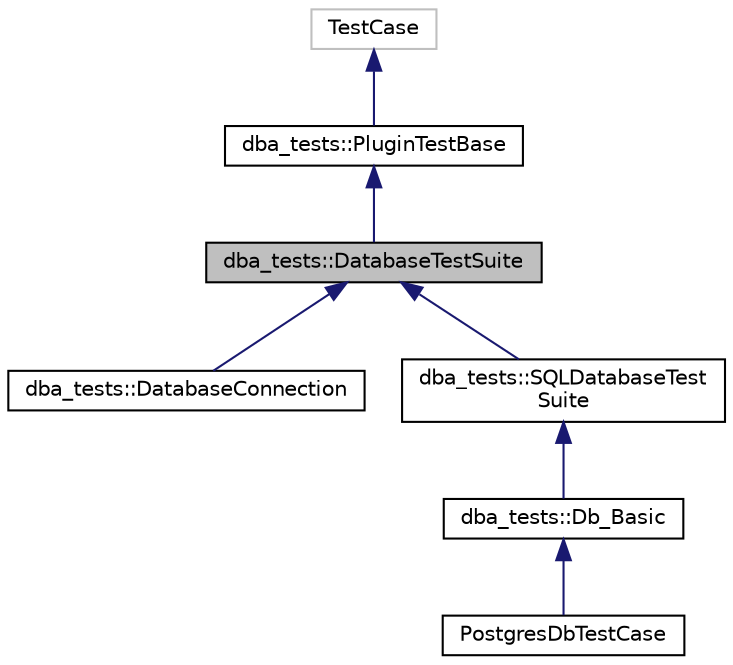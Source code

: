 digraph "dba_tests::DatabaseTestSuite"
{
  edge [fontname="Helvetica",fontsize="10",labelfontname="Helvetica",labelfontsize="10"];
  node [fontname="Helvetica",fontsize="10",shape=record];
  Node1 [label="dba_tests::DatabaseTestSuite",height=0.2,width=0.4,color="black", fillcolor="grey75", style="filled" fontcolor="black"];
  Node2 -> Node1 [dir="back",color="midnightblue",fontsize="10",style="solid",fontname="Helvetica"];
  Node2 [label="dba_tests::PluginTestBase",height=0.2,width=0.4,color="black", fillcolor="white", style="filled",URL="$classdba__tests_1_1_plugin_test_base.html"];
  Node3 -> Node2 [dir="back",color="midnightblue",fontsize="10",style="solid",fontname="Helvetica"];
  Node3 [label="TestCase",height=0.2,width=0.4,color="grey75", fillcolor="white", style="filled"];
  Node1 -> Node4 [dir="back",color="midnightblue",fontsize="10",style="solid",fontname="Helvetica"];
  Node4 [label="dba_tests::DatabaseConnection",height=0.2,width=0.4,color="black", fillcolor="white", style="filled",URL="$classdba__tests_1_1_database_connection.html"];
  Node1 -> Node5 [dir="back",color="midnightblue",fontsize="10",style="solid",fontname="Helvetica"];
  Node5 [label="dba_tests::SQLDatabaseTest\lSuite",height=0.2,width=0.4,color="black", fillcolor="white", style="filled",URL="$classdba__tests_1_1_s_q_l_database_test_suite.html"];
  Node5 -> Node6 [dir="back",color="midnightblue",fontsize="10",style="solid",fontname="Helvetica"];
  Node6 [label="dba_tests::Db_Basic",height=0.2,width=0.4,color="black", fillcolor="white", style="filled",URL="$classdba__tests_1_1_db___basic.html"];
  Node6 -> Node7 [dir="back",color="midnightblue",fontsize="10",style="solid",fontname="Helvetica"];
  Node7 [label="PostgresDbTestCase",height=0.2,width=0.4,color="black", fillcolor="white", style="filled",URL="$class_postgres_db_test_case.html"];
}
